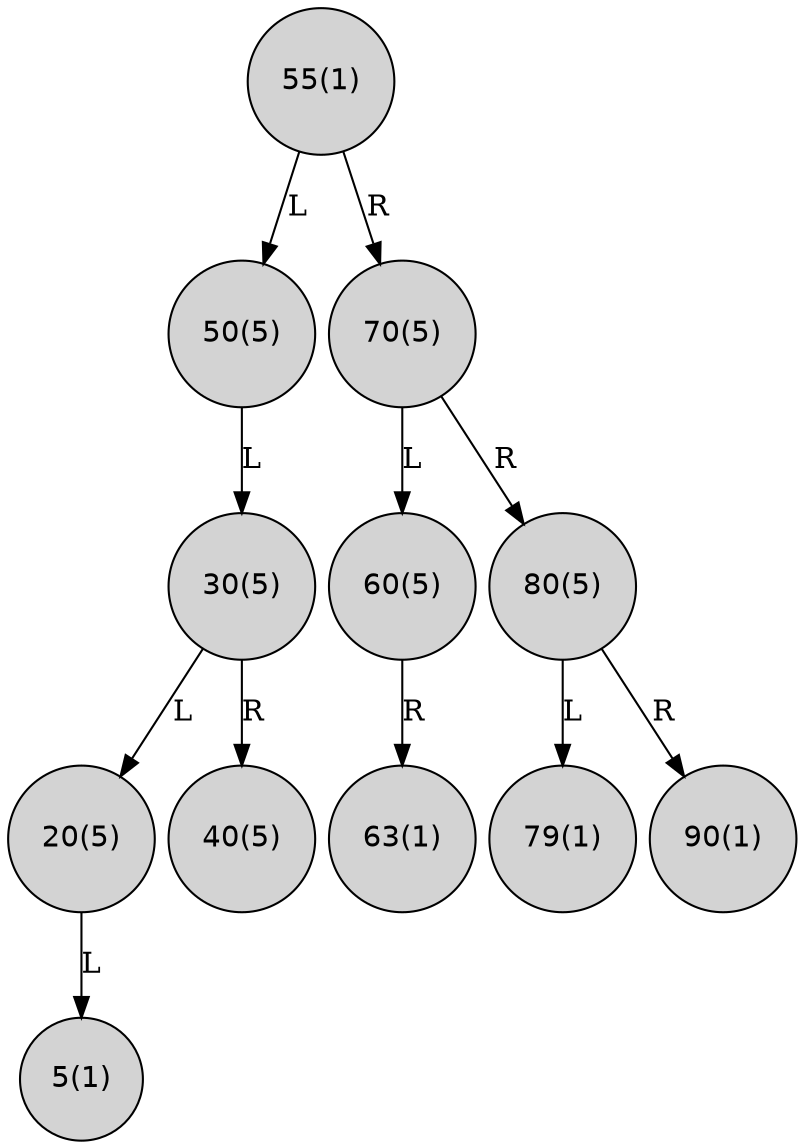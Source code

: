 digraph g {
node [shape=circle, style=filled, fontname="Helvetica"];
"0x6535094a1d30"[label="55(1)"];
"0x6535094a1d30"->"0x6535094a1d50"[label="L", color=black]
"0x6535094a1d50"[label="50(5)"];
"0x6535094a1d50"->"0x6535094a1d70"[label="L", color=black]
"0x6535094a1d70"[label="30(5)"];
"0x6535094a1d70"->"0x6535094a1d90"[label="L", color=black]
"0x6535094a1d90"[label="20(5)"];
"0x6535094a1d90"->"0x6535094a1e30"[label="L", color=black]
"0x6535094a1e30"[label="5(1)"];
"0x6535094a1d70"->"0x6535094a1db0"[label="R", color=black]
"0x6535094a1db0"[label="40(5)"];
"0x6535094a1d30"->"0x6535094a1dd0"[label="R", color=black]
"0x6535094a1dd0"[label="70(5)"];
"0x6535094a1dd0"->"0x6535094a1df0"[label="L", color=black]
"0x6535094a1df0"[label="60(5)"];
"0x6535094a1df0"->"0x6535094a1e90"[label="R", color=black]
"0x6535094a1e90"[label="63(1)"];
"0x6535094a1dd0"->"0x6535094a1e10"[label="R", color=black]
"0x6535094a1e10"[label="80(5)"];
"0x6535094a1e10"->"0x6535094a1e70"[label="L", color=black]
"0x6535094a1e70"[label="79(1)"];
"0x6535094a1e10"->"0x6535094a1e50"[label="R", color=black]
"0x6535094a1e50"[label="90(1)"];
rankdir=TB;
nodesep = 0.1
}
